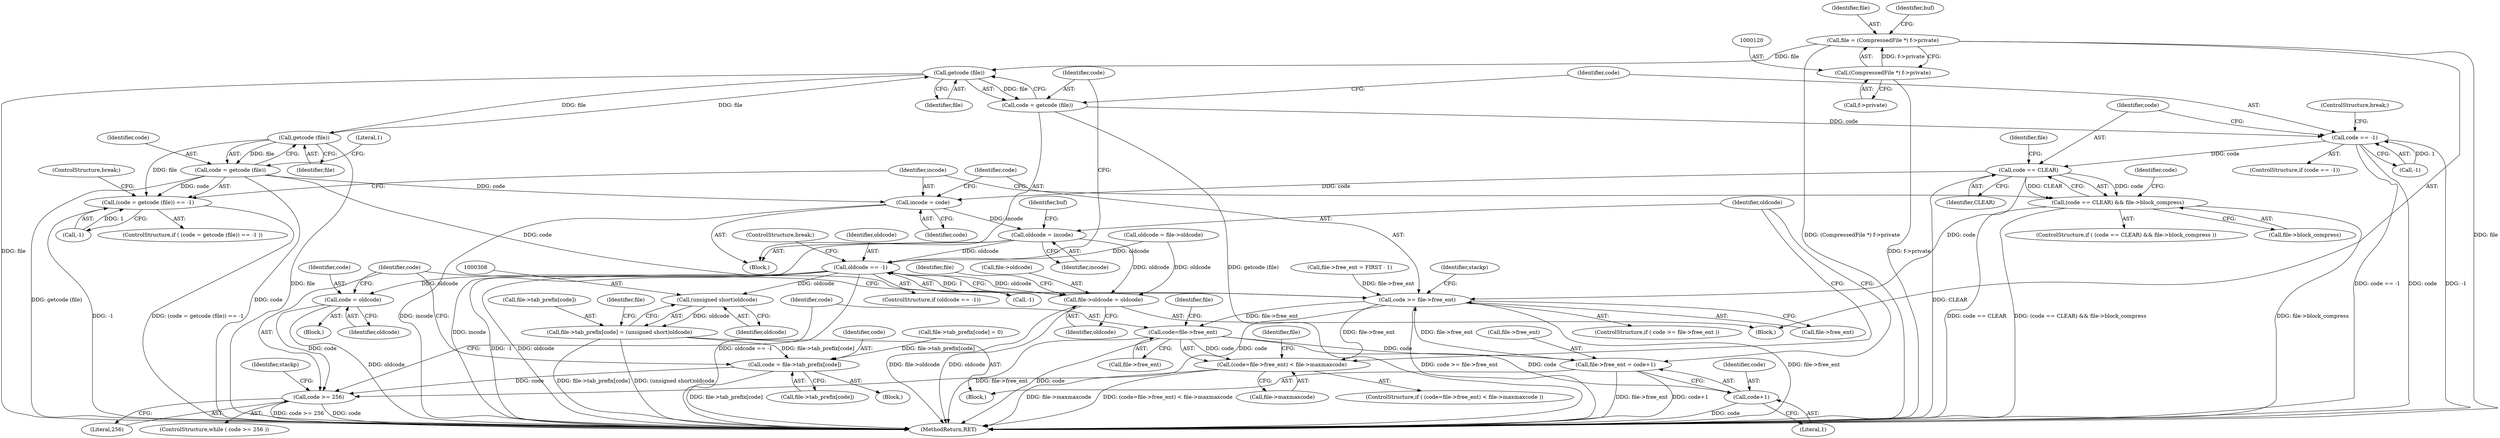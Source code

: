 digraph "0_libxfont_d11ee5886e9d9ec610051a206b135a4cdc1e09a0@API" {
"1000187" [label="(Call,getcode (file))"];
"1000236" [label="(Call,getcode (file))"];
"1000187" [label="(Call,getcode (file))"];
"1000117" [label="(Call,file = (CompressedFile *) f->private)"];
"1000119" [label="(Call,(CompressedFile *) f->private)"];
"1000185" [label="(Call,code = getcode (file))"];
"1000190" [label="(Call,code == -1)"];
"1000197" [label="(Call,code == CLEAR)"];
"1000196" [label="(Call,(code == CLEAR) && file->block_compress)"];
"1000241" [label="(Call,incode = code)"];
"1000324" [label="(Call,oldcode = incode)"];
"1000180" [label="(Call,oldcode == -1)"];
"1000256" [label="(Call,code = oldcode)"];
"1000260" [label="(Call,code >= 256)"];
"1000307" [label="(Call,(unsigned short)oldcode)"];
"1000301" [label="(Call,file->tab_prefix[code] = (unsigned short)oldcode)"];
"1000283" [label="(Call,code = file->tab_prefix[code])"];
"1000327" [label="(Call,file->oldcode = oldcode)"];
"1000245" [label="(Call,code >= file->free_ent)"];
"1000291" [label="(Call,(code=file->free_ent) < file->maxmaxcode)"];
"1000292" [label="(Call,code=file->free_ent)"];
"1000317" [label="(Call,file->free_ent = code+1)"];
"1000321" [label="(Call,code+1)"];
"1000233" [label="(Call,(code = getcode (file)) == -1)"];
"1000234" [label="(Call,code = getcode (file))"];
"1000246" [label="(Identifier,code)"];
"1000334" [label="(Identifier,file)"];
"1000244" [label="(ControlStructure,if ( code >= file->free_ent ))"];
"1000195" [label="(ControlStructure,if ( (code == CLEAR) && file->block_compress ))"];
"1000180" [label="(Call,oldcode == -1)"];
"1000235" [label="(Identifier,code)"];
"1000267" [label="(Identifier,stackp)"];
"1000300" [label="(Block,)"];
"1000258" [label="(Identifier,oldcode)"];
"1000317" [label="(Call,file->free_ent = code+1)"];
"1000192" [label="(Call,-1)"];
"1000257" [label="(Identifier,code)"];
"1000239" [label="(Literal,1)"];
"1000331" [label="(Identifier,oldcode)"];
"1000198" [label="(Identifier,code)"];
"1000297" [label="(Call,file->maxmaxcode)"];
"1000189" [label="(ControlStructure,if (code == -1))"];
"1000241" [label="(Call,incode = code)"];
"1000318" [label="(Call,file->free_ent)"];
"1000236" [label="(Call,getcode (file))"];
"1000328" [label="(Call,file->oldcode)"];
"1000181" [label="(Identifier,oldcode)"];
"1000121" [label="(Call,f->private)"];
"1000302" [label="(Call,file->tab_prefix[code])"];
"1000182" [label="(Call,-1)"];
"1000194" [label="(ControlStructure,break;)"];
"1000213" [label="(Call,file->tab_prefix[code] = 0)"];
"1000259" [label="(ControlStructure,while ( code >= 256 ))"];
"1000156" [label="(Identifier,buf)"];
"1000242" [label="(Identifier,incode)"];
"1000118" [label="(Identifier,file)"];
"1000261" [label="(Identifier,code)"];
"1000325" [label="(Identifier,oldcode)"];
"1000284" [label="(Identifier,code)"];
"1000233" [label="(Call,(code = getcode (file)) == -1)"];
"1000232" [label="(ControlStructure,if ( (code = getcode (file)) == -1 ))"];
"1000240" [label="(ControlStructure,break;)"];
"1000185" [label="(Call,code = getcode (file))"];
"1000260" [label="(Call,code >= 256)"];
"1000298" [label="(Identifier,file)"];
"1000324" [label="(Call,oldcode = incode)"];
"1000238" [label="(Call,-1)"];
"1000199" [label="(Identifier,CLEAR)"];
"1000263" [label="(Block,)"];
"1000158" [label="(Block,)"];
"1000285" [label="(Call,file->tab_prefix[code])"];
"1000234" [label="(Call,code = getcode (file))"];
"1000191" [label="(Identifier,code)"];
"1000256" [label="(Call,code = oldcode)"];
"1000188" [label="(Identifier,file)"];
"1000250" [label="(Block,)"];
"1000262" [label="(Literal,256)"];
"1000327" [label="(Call,file->oldcode = oldcode)"];
"1000117" [label="(Call,file = (CompressedFile *) f->private)"];
"1000119" [label="(Call,(CompressedFile *) f->private)"];
"1000237" [label="(Identifier,file)"];
"1000283" [label="(Call,code = file->tab_prefix[code])"];
"1000323" [label="(Literal,1)"];
"1000206" [label="(Identifier,code)"];
"1000254" [label="(Identifier,stackp)"];
"1000382" [label="(MethodReturn,RET)"];
"1000107" [label="(Block,)"];
"1000309" [label="(Identifier,oldcode)"];
"1000197" [label="(Call,code == CLEAR)"];
"1000149" [label="(Call,oldcode = file->oldcode)"];
"1000187" [label="(Call,getcode (file))"];
"1000326" [label="(Identifier,incode)"];
"1000196" [label="(Call,(code == CLEAR) && file->block_compress)"];
"1000225" [label="(Call,file->free_ent = FIRST - 1)"];
"1000304" [label="(Identifier,file)"];
"1000307" [label="(Call,(unsigned short)oldcode)"];
"1000243" [label="(Identifier,code)"];
"1000291" [label="(Call,(code=file->free_ent) < file->maxmaxcode)"];
"1000190" [label="(Call,code == -1)"];
"1000321" [label="(Call,code+1)"];
"1000294" [label="(Call,file->free_ent)"];
"1000200" [label="(Call,file->block_compress)"];
"1000186" [label="(Identifier,code)"];
"1000301" [label="(Call,file->tab_prefix[code] = (unsigned short)oldcode)"];
"1000290" [label="(ControlStructure,if ( (code=file->free_ent) < file->maxmaxcode ))"];
"1000313" [label="(Identifier,file)"];
"1000184" [label="(ControlStructure,break;)"];
"1000292" [label="(Call,code=file->free_ent)"];
"1000201" [label="(Identifier,file)"];
"1000125" [label="(Identifier,buf)"];
"1000247" [label="(Call,file->free_ent)"];
"1000322" [label="(Identifier,code)"];
"1000245" [label="(Call,code >= file->free_ent)"];
"1000179" [label="(ControlStructure,if (oldcode == -1))"];
"1000293" [label="(Identifier,code)"];
"1000187" -> "1000185"  [label="AST: "];
"1000187" -> "1000188"  [label="CFG: "];
"1000188" -> "1000187"  [label="AST: "];
"1000185" -> "1000187"  [label="CFG: "];
"1000187" -> "1000382"  [label="DDG: file"];
"1000187" -> "1000185"  [label="DDG: file"];
"1000236" -> "1000187"  [label="DDG: file"];
"1000117" -> "1000187"  [label="DDG: file"];
"1000187" -> "1000236"  [label="DDG: file"];
"1000236" -> "1000234"  [label="AST: "];
"1000236" -> "1000237"  [label="CFG: "];
"1000237" -> "1000236"  [label="AST: "];
"1000234" -> "1000236"  [label="CFG: "];
"1000236" -> "1000382"  [label="DDG: file"];
"1000236" -> "1000233"  [label="DDG: file"];
"1000236" -> "1000234"  [label="DDG: file"];
"1000117" -> "1000107"  [label="AST: "];
"1000117" -> "1000119"  [label="CFG: "];
"1000118" -> "1000117"  [label="AST: "];
"1000119" -> "1000117"  [label="AST: "];
"1000125" -> "1000117"  [label="CFG: "];
"1000117" -> "1000382"  [label="DDG: file"];
"1000117" -> "1000382"  [label="DDG: (CompressedFile *) f->private"];
"1000119" -> "1000117"  [label="DDG: f->private"];
"1000119" -> "1000121"  [label="CFG: "];
"1000120" -> "1000119"  [label="AST: "];
"1000121" -> "1000119"  [label="AST: "];
"1000119" -> "1000382"  [label="DDG: f->private"];
"1000185" -> "1000158"  [label="AST: "];
"1000186" -> "1000185"  [label="AST: "];
"1000191" -> "1000185"  [label="CFG: "];
"1000185" -> "1000382"  [label="DDG: getcode (file)"];
"1000185" -> "1000190"  [label="DDG: code"];
"1000190" -> "1000189"  [label="AST: "];
"1000190" -> "1000192"  [label="CFG: "];
"1000191" -> "1000190"  [label="AST: "];
"1000192" -> "1000190"  [label="AST: "];
"1000194" -> "1000190"  [label="CFG: "];
"1000198" -> "1000190"  [label="CFG: "];
"1000190" -> "1000382"  [label="DDG: code == -1"];
"1000190" -> "1000382"  [label="DDG: code"];
"1000190" -> "1000382"  [label="DDG: -1"];
"1000192" -> "1000190"  [label="DDG: 1"];
"1000190" -> "1000197"  [label="DDG: code"];
"1000197" -> "1000196"  [label="AST: "];
"1000197" -> "1000199"  [label="CFG: "];
"1000198" -> "1000197"  [label="AST: "];
"1000199" -> "1000197"  [label="AST: "];
"1000201" -> "1000197"  [label="CFG: "];
"1000196" -> "1000197"  [label="CFG: "];
"1000197" -> "1000382"  [label="DDG: CLEAR"];
"1000197" -> "1000196"  [label="DDG: code"];
"1000197" -> "1000196"  [label="DDG: CLEAR"];
"1000197" -> "1000241"  [label="DDG: code"];
"1000197" -> "1000245"  [label="DDG: code"];
"1000196" -> "1000195"  [label="AST: "];
"1000196" -> "1000200"  [label="CFG: "];
"1000200" -> "1000196"  [label="AST: "];
"1000206" -> "1000196"  [label="CFG: "];
"1000242" -> "1000196"  [label="CFG: "];
"1000196" -> "1000382"  [label="DDG: file->block_compress"];
"1000196" -> "1000382"  [label="DDG: code == CLEAR"];
"1000196" -> "1000382"  [label="DDG: (code == CLEAR) && file->block_compress"];
"1000241" -> "1000158"  [label="AST: "];
"1000241" -> "1000243"  [label="CFG: "];
"1000242" -> "1000241"  [label="AST: "];
"1000243" -> "1000241"  [label="AST: "];
"1000246" -> "1000241"  [label="CFG: "];
"1000241" -> "1000382"  [label="DDG: incode"];
"1000234" -> "1000241"  [label="DDG: code"];
"1000241" -> "1000324"  [label="DDG: incode"];
"1000324" -> "1000158"  [label="AST: "];
"1000324" -> "1000326"  [label="CFG: "];
"1000325" -> "1000324"  [label="AST: "];
"1000326" -> "1000324"  [label="AST: "];
"1000156" -> "1000324"  [label="CFG: "];
"1000324" -> "1000382"  [label="DDG: incode"];
"1000324" -> "1000180"  [label="DDG: oldcode"];
"1000324" -> "1000327"  [label="DDG: oldcode"];
"1000180" -> "1000179"  [label="AST: "];
"1000180" -> "1000182"  [label="CFG: "];
"1000181" -> "1000180"  [label="AST: "];
"1000182" -> "1000180"  [label="AST: "];
"1000184" -> "1000180"  [label="CFG: "];
"1000186" -> "1000180"  [label="CFG: "];
"1000180" -> "1000382"  [label="DDG: -1"];
"1000180" -> "1000382"  [label="DDG: oldcode"];
"1000180" -> "1000382"  [label="DDG: oldcode == -1"];
"1000149" -> "1000180"  [label="DDG: oldcode"];
"1000182" -> "1000180"  [label="DDG: 1"];
"1000180" -> "1000256"  [label="DDG: oldcode"];
"1000180" -> "1000307"  [label="DDG: oldcode"];
"1000180" -> "1000327"  [label="DDG: oldcode"];
"1000256" -> "1000250"  [label="AST: "];
"1000256" -> "1000258"  [label="CFG: "];
"1000257" -> "1000256"  [label="AST: "];
"1000258" -> "1000256"  [label="AST: "];
"1000261" -> "1000256"  [label="CFG: "];
"1000256" -> "1000382"  [label="DDG: oldcode"];
"1000256" -> "1000260"  [label="DDG: code"];
"1000260" -> "1000259"  [label="AST: "];
"1000260" -> "1000262"  [label="CFG: "];
"1000261" -> "1000260"  [label="AST: "];
"1000262" -> "1000260"  [label="AST: "];
"1000267" -> "1000260"  [label="CFG: "];
"1000293" -> "1000260"  [label="CFG: "];
"1000260" -> "1000382"  [label="DDG: code >= 256"];
"1000260" -> "1000382"  [label="DDG: code"];
"1000283" -> "1000260"  [label="DDG: code"];
"1000245" -> "1000260"  [label="DDG: code"];
"1000307" -> "1000301"  [label="AST: "];
"1000307" -> "1000309"  [label="CFG: "];
"1000308" -> "1000307"  [label="AST: "];
"1000309" -> "1000307"  [label="AST: "];
"1000301" -> "1000307"  [label="CFG: "];
"1000307" -> "1000301"  [label="DDG: oldcode"];
"1000301" -> "1000300"  [label="AST: "];
"1000302" -> "1000301"  [label="AST: "];
"1000313" -> "1000301"  [label="CFG: "];
"1000301" -> "1000382"  [label="DDG: (unsigned short)oldcode"];
"1000301" -> "1000382"  [label="DDG: file->tab_prefix[code]"];
"1000301" -> "1000283"  [label="DDG: file->tab_prefix[code]"];
"1000283" -> "1000263"  [label="AST: "];
"1000283" -> "1000285"  [label="CFG: "];
"1000284" -> "1000283"  [label="AST: "];
"1000285" -> "1000283"  [label="AST: "];
"1000261" -> "1000283"  [label="CFG: "];
"1000283" -> "1000382"  [label="DDG: file->tab_prefix[code]"];
"1000213" -> "1000283"  [label="DDG: file->tab_prefix[code]"];
"1000327" -> "1000107"  [label="AST: "];
"1000327" -> "1000331"  [label="CFG: "];
"1000328" -> "1000327"  [label="AST: "];
"1000331" -> "1000327"  [label="AST: "];
"1000334" -> "1000327"  [label="CFG: "];
"1000327" -> "1000382"  [label="DDG: oldcode"];
"1000327" -> "1000382"  [label="DDG: file->oldcode"];
"1000149" -> "1000327"  [label="DDG: oldcode"];
"1000245" -> "1000244"  [label="AST: "];
"1000245" -> "1000247"  [label="CFG: "];
"1000246" -> "1000245"  [label="AST: "];
"1000247" -> "1000245"  [label="AST: "];
"1000254" -> "1000245"  [label="CFG: "];
"1000261" -> "1000245"  [label="CFG: "];
"1000245" -> "1000382"  [label="DDG: code >= file->free_ent"];
"1000245" -> "1000382"  [label="DDG: file->free_ent"];
"1000234" -> "1000245"  [label="DDG: code"];
"1000317" -> "1000245"  [label="DDG: file->free_ent"];
"1000225" -> "1000245"  [label="DDG: file->free_ent"];
"1000245" -> "1000291"  [label="DDG: file->free_ent"];
"1000245" -> "1000292"  [label="DDG: file->free_ent"];
"1000291" -> "1000290"  [label="AST: "];
"1000291" -> "1000297"  [label="CFG: "];
"1000292" -> "1000291"  [label="AST: "];
"1000297" -> "1000291"  [label="AST: "];
"1000304" -> "1000291"  [label="CFG: "];
"1000325" -> "1000291"  [label="CFG: "];
"1000291" -> "1000382"  [label="DDG: file->maxmaxcode"];
"1000291" -> "1000382"  [label="DDG: (code=file->free_ent) < file->maxmaxcode"];
"1000292" -> "1000291"  [label="DDG: code"];
"1000292" -> "1000294"  [label="CFG: "];
"1000293" -> "1000292"  [label="AST: "];
"1000294" -> "1000292"  [label="AST: "];
"1000298" -> "1000292"  [label="CFG: "];
"1000292" -> "1000382"  [label="DDG: file->free_ent"];
"1000292" -> "1000382"  [label="DDG: code"];
"1000292" -> "1000317"  [label="DDG: code"];
"1000292" -> "1000321"  [label="DDG: code"];
"1000317" -> "1000300"  [label="AST: "];
"1000317" -> "1000321"  [label="CFG: "];
"1000318" -> "1000317"  [label="AST: "];
"1000321" -> "1000317"  [label="AST: "];
"1000325" -> "1000317"  [label="CFG: "];
"1000317" -> "1000382"  [label="DDG: file->free_ent"];
"1000317" -> "1000382"  [label="DDG: code+1"];
"1000321" -> "1000323"  [label="CFG: "];
"1000322" -> "1000321"  [label="AST: "];
"1000323" -> "1000321"  [label="AST: "];
"1000321" -> "1000382"  [label="DDG: code"];
"1000233" -> "1000232"  [label="AST: "];
"1000233" -> "1000238"  [label="CFG: "];
"1000234" -> "1000233"  [label="AST: "];
"1000238" -> "1000233"  [label="AST: "];
"1000240" -> "1000233"  [label="CFG: "];
"1000242" -> "1000233"  [label="CFG: "];
"1000233" -> "1000382"  [label="DDG: (code = getcode (file)) == -1"];
"1000233" -> "1000382"  [label="DDG: -1"];
"1000234" -> "1000233"  [label="DDG: code"];
"1000238" -> "1000233"  [label="DDG: 1"];
"1000235" -> "1000234"  [label="AST: "];
"1000239" -> "1000234"  [label="CFG: "];
"1000234" -> "1000382"  [label="DDG: getcode (file)"];
"1000234" -> "1000382"  [label="DDG: code"];
}
